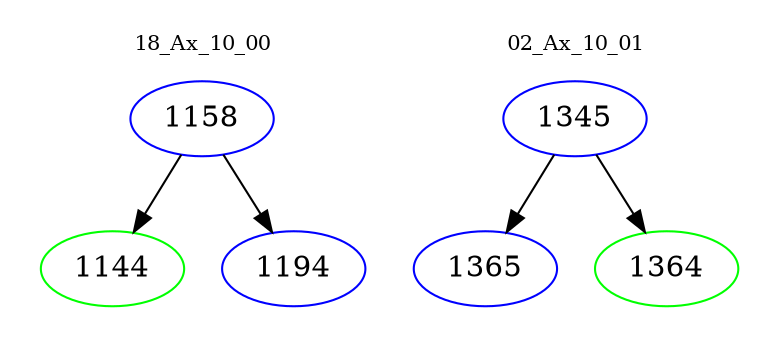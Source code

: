 digraph{
subgraph cluster_0 {
color = white
label = "18_Ax_10_00";
fontsize=10;
T0_1158 [label="1158", color="blue"]
T0_1158 -> T0_1144 [color="black"]
T0_1144 [label="1144", color="green"]
T0_1158 -> T0_1194 [color="black"]
T0_1194 [label="1194", color="blue"]
}
subgraph cluster_1 {
color = white
label = "02_Ax_10_01";
fontsize=10;
T1_1345 [label="1345", color="blue"]
T1_1345 -> T1_1365 [color="black"]
T1_1365 [label="1365", color="blue"]
T1_1345 -> T1_1364 [color="black"]
T1_1364 [label="1364", color="green"]
}
}
